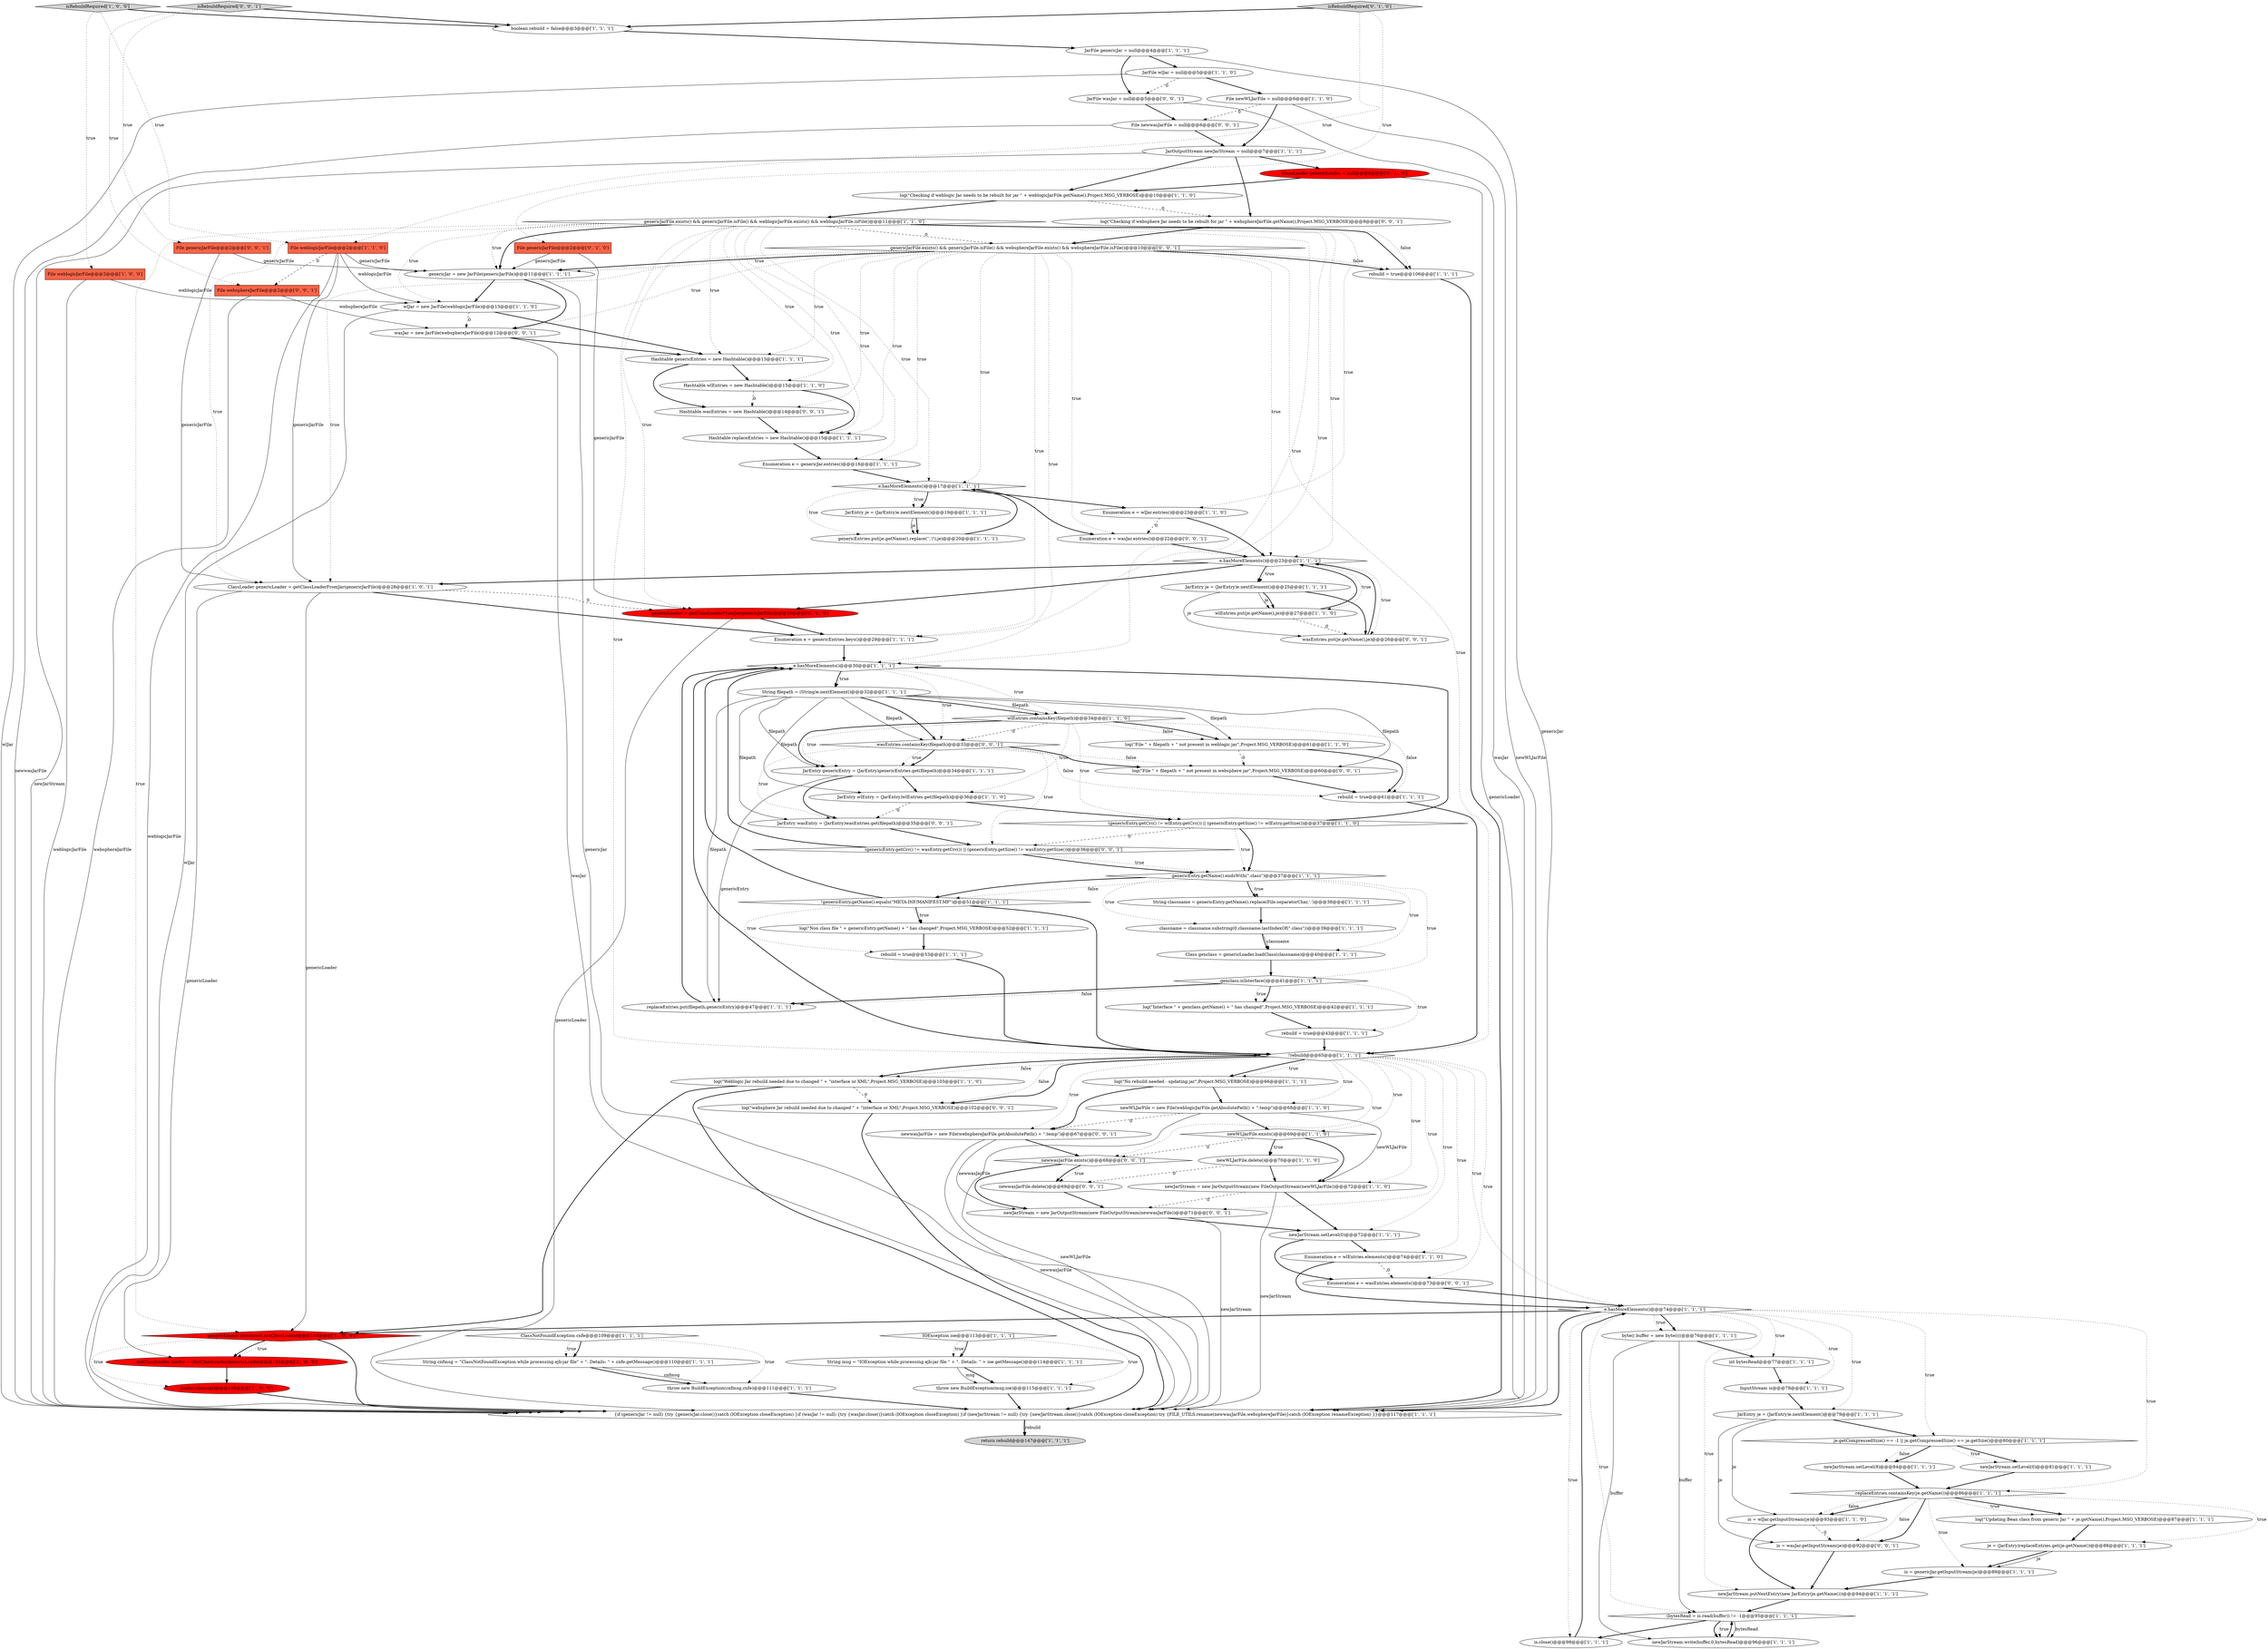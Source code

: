 digraph {
75 [style = filled, label = "File newWLJarFile = null@@@6@@@['1', '1', '0']", fillcolor = white, shape = ellipse image = "AAA0AAABBB1BBB"];
42 [style = filled, label = "loader.cleanup()@@@106@@@['1', '0', '0']", fillcolor = red, shape = ellipse image = "AAA1AAABBB1BBB"];
10 [style = filled, label = "File weblogicJarFile@@@2@@@['1', '0', '0']", fillcolor = tomato, shape = box image = "AAA0AAABBB1BBB"];
89 [style = filled, label = "log(\"File \" + filepath + \" not present in websphere jar\",Project.MSG_VERBOSE)@@@60@@@['0', '0', '1']", fillcolor = white, shape = ellipse image = "AAA0AAABBB3BBB"];
70 [style = filled, label = "rebuild = true@@@43@@@['1', '1', '1']", fillcolor = white, shape = ellipse image = "AAA0AAABBB1BBB"];
35 [style = filled, label = "JarEntry genericEntry = (JarEntry)genericEntries.get(filepath)@@@34@@@['1', '1', '1']", fillcolor = white, shape = ellipse image = "AAA0AAABBB1BBB"];
39 [style = filled, label = "wlEntries.put(je.getName(),je)@@@27@@@['1', '1', '0']", fillcolor = white, shape = ellipse image = "AAA0AAABBB1BBB"];
20 [style = filled, label = "isRebuildRequired['1', '0', '0']", fillcolor = lightgray, shape = diamond image = "AAA0AAABBB1BBB"];
0 [style = filled, label = "String cnfmsg = \"ClassNotFoundException while processing ejb-jar file\" + \". Details: \" + cnfe.getMessage()@@@110@@@['1', '1', '1']", fillcolor = white, shape = ellipse image = "AAA0AAABBB1BBB"];
44 [style = filled, label = "log(\"Updating Bean class from generic Jar \" + je.getName(),Project.MSG_VERBOSE)@@@87@@@['1', '1', '1']", fillcolor = white, shape = ellipse image = "AAA0AAABBB1BBB"];
23 [style = filled, label = "Enumeration e = genericEntries.keys()@@@29@@@['1', '1', '1']", fillcolor = white, shape = ellipse image = "AAA0AAABBB1BBB"];
78 [style = filled, label = "classname = classname.substring(0,classname.lastIndexOf(\".class\"))@@@39@@@['1', '1', '1']", fillcolor = white, shape = ellipse image = "AAA0AAABBB1BBB"];
80 [style = filled, label = "Enumeration e = wlJar.entries()@@@23@@@['1', '1', '0']", fillcolor = white, shape = ellipse image = "AAA0AAABBB1BBB"];
106 [style = filled, label = "wasEntries.put(je.getName(),je)@@@26@@@['0', '0', '1']", fillcolor = white, shape = ellipse image = "AAA0AAABBB3BBB"];
19 [style = filled, label = "IOException ioe@@@113@@@['1', '1', '1']", fillcolor = white, shape = diamond image = "AAA0AAABBB1BBB"];
82 [style = filled, label = "File genericJarFile@@@2@@@['0', '1', '0']", fillcolor = tomato, shape = box image = "AAA0AAABBB2BBB"];
85 [style = filled, label = "isRebuildRequired['0', '1', '0']", fillcolor = lightgray, shape = diamond image = "AAA0AAABBB2BBB"];
18 [style = filled, label = "log(\"No rebuild needed - updating jar\",Project.MSG_VERBOSE)@@@66@@@['1', '1', '1']", fillcolor = white, shape = ellipse image = "AAA0AAABBB1BBB"];
2 [style = filled, label = "throw new BuildException(msg,ioe)@@@115@@@['1', '1', '1']", fillcolor = white, shape = ellipse image = "AAA0AAABBB1BBB"];
47 [style = filled, label = "newJarStream.setLevel(0)@@@72@@@['1', '1', '1']", fillcolor = white, shape = ellipse image = "AAA0AAABBB1BBB"];
5 [style = filled, label = "e.hasMoreElements()@@@30@@@['1', '1', '1']", fillcolor = white, shape = diamond image = "AAA0AAABBB1BBB"];
79 [style = filled, label = "newJarStream.setLevel(9)@@@84@@@['1', '1', '1']", fillcolor = white, shape = ellipse image = "AAA0AAABBB1BBB"];
21 [style = filled, label = "is = genericJar.getInputStream(je)@@@89@@@['1', '1', '1']", fillcolor = white, shape = ellipse image = "AAA0AAABBB1BBB"];
64 [style = filled, label = "genericJar = new JarFile(genericJarFile)@@@11@@@['1', '1', '1']", fillcolor = white, shape = ellipse image = "AAA0AAABBB1BBB"];
16 [style = filled, label = "JarEntry je = (JarEntry)e.nextElement()@@@79@@@['1', '1', '1']", fillcolor = white, shape = ellipse image = "AAA0AAABBB1BBB"];
28 [style = filled, label = "genericJarFile.exists() && genericJarFile.isFile() && weblogicJarFile.exists() && weblogicJarFile.isFile()@@@11@@@['1', '1', '0']", fillcolor = white, shape = diamond image = "AAA0AAABBB1BBB"];
43 [style = filled, label = "is.close()@@@98@@@['1', '1', '1']", fillcolor = white, shape = ellipse image = "AAA0AAABBB1BBB"];
8 [style = filled, label = "AntClassLoader loader = (AntClassLoader)genericLoader@@@105@@@['1', '0', '0']", fillcolor = red, shape = ellipse image = "AAA1AAABBB1BBB"];
48 [style = filled, label = "newJarStream.putNextEntry(new JarEntry(je.getName()))@@@94@@@['1', '1', '1']", fillcolor = white, shape = ellipse image = "AAA0AAABBB1BBB"];
71 [style = filled, label = "rebuild = true@@@53@@@['1', '1', '1']", fillcolor = white, shape = ellipse image = "AAA0AAABBB1BBB"];
14 [style = filled, label = "boolean rebuild = false@@@3@@@['1', '1', '1']", fillcolor = white, shape = ellipse image = "AAA0AAABBB1BBB"];
59 [style = filled, label = "byte(( buffer = new byte((((@@@76@@@['1', '1', '1']", fillcolor = white, shape = ellipse image = "AAA0AAABBB1BBB"];
81 [style = filled, label = "is = wlJar.getInputStream(je)@@@93@@@['1', '1', '0']", fillcolor = white, shape = ellipse image = "AAA0AAABBB1BBB"];
98 [style = filled, label = "Hashtable wasEntries = new Hashtable()@@@14@@@['0', '0', '1']", fillcolor = white, shape = ellipse image = "AAA0AAABBB3BBB"];
72 [style = filled, label = "newJarStream.setLevel(0)@@@81@@@['1', '1', '1']", fillcolor = white, shape = ellipse image = "AAA0AAABBB1BBB"];
104 [style = filled, label = "newwasJarFile = new File(websphereJarFile.getAbsolutePath() + \".temp\")@@@67@@@['0', '0', '1']", fillcolor = white, shape = ellipse image = "AAA0AAABBB3BBB"];
58 [style = filled, label = "JarFile genericJar = null@@@4@@@['1', '1', '1']", fillcolor = white, shape = ellipse image = "AAA0AAABBB1BBB"];
53 [style = filled, label = "!genericEntry.getName().equals(\"META-INF/MANIFEST.MF\")@@@51@@@['1', '1', '1']", fillcolor = white, shape = diamond image = "AAA0AAABBB1BBB"];
4 [style = filled, label = "log(\"Checking if weblogic Jar needs to be rebuilt for jar \" + weblogicJarFile.getName(),Project.MSG_VERBOSE)@@@10@@@['1', '1', '0']", fillcolor = white, shape = ellipse image = "AAA0AAABBB1BBB"];
45 [style = filled, label = "(bytesRead = is.read(buffer)) != -1@@@95@@@['1', '1', '1']", fillcolor = white, shape = diamond image = "AAA0AAABBB1BBB"];
12 [style = filled, label = "newJarStream.write(buffer,0,bytesRead)@@@96@@@['1', '1', '1']", fillcolor = white, shape = ellipse image = "AAA0AAABBB1BBB"];
34 [style = filled, label = "newWLJarFile.exists()@@@69@@@['1', '1', '0']", fillcolor = white, shape = diamond image = "AAA0AAABBB1BBB"];
93 [style = filled, label = "JarFile wasJar = null@@@5@@@['0', '0', '1']", fillcolor = white, shape = ellipse image = "AAA0AAABBB3BBB"];
33 [style = filled, label = "(genericEntry.getCrc() != wlEntry.getCrc()) || (genericEntry.getSize() != wlEntry.getSize())@@@37@@@['1', '1', '0']", fillcolor = white, shape = diamond image = "AAA0AAABBB1BBB"];
91 [style = filled, label = "newwasJarFile.delete()@@@69@@@['0', '0', '1']", fillcolor = white, shape = ellipse image = "AAA0AAABBB3BBB"];
11 [style = filled, label = "int bytesRead@@@77@@@['1', '1', '1']", fillcolor = white, shape = ellipse image = "AAA0AAABBB1BBB"];
49 [style = filled, label = "log(\"Non class file \" + genericEntry.getName() + \" has changed\",Project.MSG_VERBOSE)@@@52@@@['1', '1', '1']", fillcolor = white, shape = ellipse image = "AAA0AAABBB1BBB"];
67 [style = filled, label = "Hashtable wlEntries = new Hashtable()@@@15@@@['1', '1', '0']", fillcolor = white, shape = ellipse image = "AAA0AAABBB1BBB"];
74 [style = filled, label = "rebuild = true@@@61@@@['1', '1', '1']", fillcolor = white, shape = ellipse image = "AAA0AAABBB1BBB"];
86 [style = filled, label = "wasJar = new JarFile(websphereJarFile)@@@12@@@['0', '0', '1']", fillcolor = white, shape = ellipse image = "AAA0AAABBB3BBB"];
103 [style = filled, label = "Enumeration e = wasEntries.elements()@@@73@@@['0', '0', '1']", fillcolor = white, shape = ellipse image = "AAA0AAABBB3BBB"];
63 [style = filled, label = "genclass.isInterface()@@@41@@@['1', '1', '1']", fillcolor = white, shape = diamond image = "AAA0AAABBB1BBB"];
68 [style = filled, label = "File weblogicJarFile@@@2@@@['1', '1', '0']", fillcolor = tomato, shape = box image = "AAA0AAABBB1BBB"];
29 [style = filled, label = "JarEntry je = (JarEntry)e.nextElement()@@@19@@@['1', '1', '1']", fillcolor = white, shape = ellipse image = "AAA0AAABBB1BBB"];
101 [style = filled, label = "log(\"Checking if websphere Jar needs to be rebuilt for jar \" + websphereJarFile.getName(),Project.MSG_VERBOSE)@@@9@@@['0', '0', '1']", fillcolor = white, shape = ellipse image = "AAA0AAABBB3BBB"];
31 [style = filled, label = "!rebuild@@@65@@@['1', '1', '1']", fillcolor = white, shape = diamond image = "AAA0AAABBB1BBB"];
36 [style = filled, label = "replaceEntries.put(filepath,genericEntry)@@@47@@@['1', '1', '1']", fillcolor = white, shape = ellipse image = "AAA0AAABBB1BBB"];
26 [style = filled, label = "ClassNotFoundException cnfe@@@109@@@['1', '1', '1']", fillcolor = white, shape = diamond image = "AAA0AAABBB1BBB"];
88 [style = filled, label = "log(\"websphere Jar rebuild needed due to changed \" + \"interface or XML\",Project.MSG_VERBOSE)@@@102@@@['0', '0', '1']", fillcolor = white, shape = ellipse image = "AAA0AAABBB3BBB"];
52 [style = filled, label = "log(\"File \" + filepath + \" not present in weblogic jar\",Project.MSG_VERBOSE)@@@61@@@['1', '1', '0']", fillcolor = white, shape = ellipse image = "AAA0AAABBB1BBB"];
87 [style = filled, label = "newwasJarFile.exists()@@@68@@@['0', '0', '1']", fillcolor = white, shape = diamond image = "AAA0AAABBB3BBB"];
27 [style = filled, label = "log(\"Interface \" + genclass.getName() + \" has changed\",Project.MSG_VERBOSE)@@@42@@@['1', '1', '1']", fillcolor = white, shape = ellipse image = "AAA0AAABBB1BBB"];
9 [style = filled, label = "Hashtable replaceEntries = new Hashtable()@@@15@@@['1', '1', '1']", fillcolor = white, shape = ellipse image = "AAA0AAABBB1BBB"];
69 [style = filled, label = "Enumeration e = wlEntries.elements()@@@74@@@['1', '1', '0']", fillcolor = white, shape = ellipse image = "AAA0AAABBB1BBB"];
32 [style = filled, label = "genericEntry.getName().endsWith(\".class\")@@@37@@@['1', '1', '1']", fillcolor = white, shape = diamond image = "AAA0AAABBB1BBB"];
90 [style = filled, label = "(genericEntry.getCrc() != wasEntry.getCrc()) || (genericEntry.getSize() != wasEntry.getSize())@@@36@@@['0', '0', '1']", fillcolor = white, shape = diamond image = "AAA0AAABBB3BBB"];
1 [style = filled, label = "Enumeration e = genericJar.entries()@@@16@@@['1', '1', '1']", fillcolor = white, shape = ellipse image = "AAA0AAABBB1BBB"];
55 [style = filled, label = "Hashtable genericEntries = new Hashtable()@@@13@@@['1', '1', '1']", fillcolor = white, shape = ellipse image = "AAA0AAABBB1BBB"];
60 [style = filled, label = "genericLoader instanceof AntClassLoader@@@104@@@['1', '0', '0']", fillcolor = red, shape = diamond image = "AAA1AAABBB1BBB"];
37 [style = filled, label = "rebuild = true@@@106@@@['1', '1', '1']", fillcolor = white, shape = ellipse image = "AAA0AAABBB1BBB"];
38 [style = filled, label = "e.hasMoreElements()@@@74@@@['1', '1', '1']", fillcolor = white, shape = diamond image = "AAA0AAABBB1BBB"];
94 [style = filled, label = "File genericJarFile@@@2@@@['0', '0', '1']", fillcolor = tomato, shape = box image = "AAA0AAABBB3BBB"];
105 [style = filled, label = "is = wasJar.getInputStream(je)@@@92@@@['0', '0', '1']", fillcolor = white, shape = ellipse image = "AAA0AAABBB3BBB"];
3 [style = filled, label = "newJarStream = new JarOutputStream(new FileOutputStream(newWLJarFile))@@@72@@@['1', '1', '0']", fillcolor = white, shape = ellipse image = "AAA0AAABBB1BBB"];
96 [style = filled, label = "genericJarFile.exists() && genericJarFile.isFile() && websphereJarFile.exists() && websphereJarFile.isFile()@@@10@@@['0', '0', '1']", fillcolor = white, shape = diamond image = "AAA0AAABBB3BBB"];
24 [style = filled, label = "JarOutputStream newJarStream = null@@@7@@@['1', '1', '1']", fillcolor = white, shape = ellipse image = "AAA0AAABBB1BBB"];
30 [style = filled, label = "e.hasMoreElements()@@@17@@@['1', '1', '1']", fillcolor = white, shape = diamond image = "AAA0AAABBB1BBB"];
54 [style = filled, label = "InputStream is@@@78@@@['1', '1', '1']", fillcolor = white, shape = ellipse image = "AAA0AAABBB1BBB"];
15 [style = filled, label = "replaceEntries.containsKey(je.getName())@@@86@@@['1', '1', '1']", fillcolor = white, shape = diamond image = "AAA0AAABBB1BBB"];
7 [style = filled, label = "String classname = genericEntry.getName().replace(File.separatorChar,'.')@@@38@@@['1', '1', '1']", fillcolor = white, shape = ellipse image = "AAA0AAABBB1BBB"];
100 [style = filled, label = "isRebuildRequired['0', '0', '1']", fillcolor = lightgray, shape = diamond image = "AAA0AAABBB3BBB"];
95 [style = filled, label = "Enumeration e = wasJar.entries()@@@22@@@['0', '0', '1']", fillcolor = white, shape = ellipse image = "AAA0AAABBB3BBB"];
56 [style = filled, label = "{if (genericJar != null) {try {genericJar.close()}catch (IOException closeException) }if (wasJar != null) {try {wasJar.close()}catch (IOException closeException) }if (newJarStream != null) {try {newJarStream.close()}catch (IOException closeException) try {FILE_UTILS.rename(newwasJarFile,websphereJarFile)}catch (IOException renameException) }}@@@117@@@['1', '1', '1']", fillcolor = white, shape = ellipse image = "AAA0AAABBB1BBB"];
6 [style = filled, label = "genericEntries.put(je.getName().replace('\','/'),je)@@@20@@@['1', '1', '1']", fillcolor = white, shape = ellipse image = "AAA0AAABBB1BBB"];
57 [style = filled, label = "Class genclass = genericLoader.loadClass(classname)@@@40@@@['1', '1', '1']", fillcolor = white, shape = ellipse image = "AAA0AAABBB1BBB"];
50 [style = filled, label = "je.getCompressedSize() == -1 || je.getCompressedSize() == je.getSize()@@@80@@@['1', '1', '1']", fillcolor = white, shape = diamond image = "AAA0AAABBB1BBB"];
62 [style = filled, label = "newWLJarFile = new File(weblogicJarFile.getAbsolutePath() + \".temp\")@@@68@@@['1', '1', '0']", fillcolor = white, shape = ellipse image = "AAA0AAABBB1BBB"];
83 [style = filled, label = "ClassLoader genericLoader = null@@@8@@@['0', '1', '0']", fillcolor = red, shape = ellipse image = "AAA1AAABBB2BBB"];
17 [style = filled, label = "String msg = \"IOException while processing ejb-jar file \" + \". Details: \" + ioe.getMessage()@@@114@@@['1', '1', '1']", fillcolor = white, shape = ellipse image = "AAA0AAABBB1BBB"];
99 [style = filled, label = "File newwasJarFile = null@@@6@@@['0', '0', '1']", fillcolor = white, shape = ellipse image = "AAA0AAABBB3BBB"];
40 [style = filled, label = "String filepath = (String)e.nextElement()@@@32@@@['1', '1', '1']", fillcolor = white, shape = ellipse image = "AAA0AAABBB1BBB"];
102 [style = filled, label = "wasEntries.containsKey(filepath)@@@33@@@['0', '0', '1']", fillcolor = white, shape = diamond image = "AAA0AAABBB3BBB"];
51 [style = filled, label = "JarEntry wlEntry = (JarEntry)wlEntries.get(filepath)@@@36@@@['1', '1', '0']", fillcolor = white, shape = ellipse image = "AAA0AAABBB1BBB"];
41 [style = filled, label = "wlJar = new JarFile(weblogicJarFile)@@@13@@@['1', '1', '0']", fillcolor = white, shape = ellipse image = "AAA0AAABBB1BBB"];
107 [style = filled, label = "File websphereJarFile@@@2@@@['0', '0', '1']", fillcolor = tomato, shape = box image = "AAA0AAABBB3BBB"];
61 [style = filled, label = "ClassLoader genericLoader = getClassLoaderFromJar(genericJarFile)@@@28@@@['1', '0', '1']", fillcolor = white, shape = ellipse image = "AAA0AAABBB1BBB"];
92 [style = filled, label = "newJarStream = new JarOutputStream(new FileOutputStream(newwasJarFile))@@@71@@@['0', '0', '1']", fillcolor = white, shape = ellipse image = "AAA0AAABBB3BBB"];
13 [style = filled, label = "return rebuild@@@147@@@['1', '1', '1']", fillcolor = lightgray, shape = ellipse image = "AAA0AAABBB1BBB"];
66 [style = filled, label = "JarFile wlJar = null@@@5@@@['1', '1', '0']", fillcolor = white, shape = ellipse image = "AAA0AAABBB1BBB"];
76 [style = filled, label = "throw new BuildException(cnfmsg,cnfe)@@@111@@@['1', '1', '1']", fillcolor = white, shape = ellipse image = "AAA0AAABBB1BBB"];
77 [style = filled, label = "wlEntries.containsKey(filepath)@@@34@@@['1', '1', '0']", fillcolor = white, shape = diamond image = "AAA0AAABBB1BBB"];
84 [style = filled, label = "genericLoader = getClassLoaderFromJar(genericJarFile)@@@29@@@['0', '1', '0']", fillcolor = red, shape = ellipse image = "AAA1AAABBB2BBB"];
22 [style = filled, label = "e.hasMoreElements()@@@23@@@['1', '1', '1']", fillcolor = white, shape = diamond image = "AAA0AAABBB1BBB"];
46 [style = filled, label = "je = (JarEntry)replaceEntries.get(je.getName())@@@88@@@['1', '1', '1']", fillcolor = white, shape = ellipse image = "AAA0AAABBB1BBB"];
97 [style = filled, label = "JarEntry wasEntry = (JarEntry)wasEntries.get(filepath)@@@35@@@['0', '0', '1']", fillcolor = white, shape = ellipse image = "AAA0AAABBB3BBB"];
73 [style = filled, label = "log(\"Weblogic Jar rebuild needed due to changed \" + \"interface or XML\",Project.MSG_VERBOSE)@@@103@@@['1', '1', '0']", fillcolor = white, shape = ellipse image = "AAA0AAABBB1BBB"];
25 [style = filled, label = "JarEntry je = (JarEntry)e.nextElement()@@@25@@@['1', '1', '1']", fillcolor = white, shape = ellipse image = "AAA0AAABBB1BBB"];
65 [style = filled, label = "newWLJarFile.delete()@@@70@@@['1', '1', '0']", fillcolor = white, shape = ellipse image = "AAA0AAABBB1BBB"];
32->53 [style = bold, label=""];
60->8 [style = dotted, label="true"];
69->38 [style = bold, label=""];
12->45 [style = bold, label=""];
84->56 [style = solid, label="genericLoader"];
32->63 [style = dotted, label="true"];
35->97 [style = bold, label=""];
96->5 [style = dotted, label="true"];
31->87 [style = dotted, label="true"];
74->31 [style = bold, label=""];
21->48 [style = bold, label=""];
47->69 [style = bold, label=""];
64->86 [style = bold, label=""];
96->86 [style = dotted, label="true"];
35->36 [style = solid, label="genericEntry"];
98->9 [style = bold, label=""];
15->21 [style = dotted, label="true"];
68->61 [style = solid, label="genericJarFile"];
1->30 [style = bold, label=""];
72->15 [style = bold, label=""];
63->36 [style = bold, label=""];
83->4 [style = bold, label=""];
85->14 [style = bold, label=""];
30->29 [style = bold, label=""];
34->65 [style = dotted, label="true"];
79->15 [style = bold, label=""];
28->96 [style = dashed, label="0"];
87->92 [style = bold, label=""];
31->104 [style = dotted, label="true"];
67->9 [style = bold, label=""];
44->46 [style = bold, label=""];
89->74 [style = bold, label=""];
29->6 [style = bold, label=""];
28->30 [style = dotted, label="true"];
46->21 [style = bold, label=""];
38->16 [style = dotted, label="true"];
20->68 [style = dotted, label="true"];
57->63 [style = bold, label=""];
54->16 [style = bold, label=""];
45->43 [style = bold, label=""];
38->15 [style = dotted, label="true"];
82->84 [style = solid, label="genericJarFile"];
38->48 [style = dotted, label="true"];
50->79 [style = dotted, label="false"];
87->91 [style = dotted, label="true"];
102->74 [style = dotted, label="false"];
45->12 [style = solid, label="bytesRead"];
38->56 [style = bold, label=""];
47->103 [style = bold, label=""];
28->64 [style = dotted, label="true"];
96->9 [style = dotted, label="true"];
31->34 [style = dotted, label="true"];
52->74 [style = bold, label=""];
102->89 [style = dotted, label="false"];
31->92 [style = dotted, label="true"];
37->56 [style = bold, label=""];
39->106 [style = dashed, label="0"];
70->31 [style = bold, label=""];
31->3 [style = dotted, label="true"];
73->56 [style = bold, label=""];
29->6 [style = solid, label="je"];
28->5 [style = dotted, label="true"];
77->51 [style = dotted, label="true"];
4->101 [style = dashed, label="0"];
73->60 [style = bold, label=""];
40->97 [style = solid, label="filepath"];
53->49 [style = dotted, label="true"];
41->86 [style = dashed, label="0"];
22->25 [style = bold, label=""];
32->53 [style = dotted, label="false"];
77->102 [style = dashed, label="0"];
28->37 [style = bold, label=""];
66->56 [style = solid, label="wlJar"];
73->88 [style = dashed, label="0"];
41->56 [style = solid, label="wlJar"];
81->48 [style = bold, label=""];
33->32 [style = dotted, label="true"];
19->17 [style = dotted, label="true"];
75->24 [style = bold, label=""];
99->24 [style = bold, label=""];
63->27 [style = bold, label=""];
94->61 [style = solid, label="genericJarFile"];
96->37 [style = bold, label=""];
55->98 [style = bold, label=""];
28->80 [style = dotted, label="true"];
30->6 [style = dotted, label="true"];
15->81 [style = bold, label=""];
68->64 [style = solid, label="genericJarFile"];
77->52 [style = dotted, label="false"];
52->89 [style = dashed, label="0"];
105->48 [style = bold, label=""];
92->47 [style = bold, label=""];
20->14 [style = bold, label=""];
32->7 [style = bold, label=""];
66->93 [style = dashed, label="0"];
40->102 [style = solid, label="filepath"];
31->103 [style = dotted, label="true"];
104->92 [style = solid, label="newwasJarFile"];
86->55 [style = bold, label=""];
24->56 [style = solid, label="newJarStream"];
51->97 [style = dashed, label="0"];
62->56 [style = solid, label="newWLJarFile"];
28->37 [style = dotted, label="false"];
60->42 [style = dotted, label="true"];
25->106 [style = bold, label=""];
39->22 [style = bold, label=""];
87->91 [style = bold, label=""];
58->56 [style = solid, label="genericJar"];
10->41 [style = solid, label="weblogicJarFile"];
107->86 [style = solid, label="websphereJarFile"];
30->29 [style = dotted, label="true"];
77->33 [style = dotted, label="true"];
26->0 [style = bold, label=""];
96->98 [style = dotted, label="true"];
59->11 [style = bold, label=""];
63->70 [style = dotted, label="true"];
49->71 [style = bold, label=""];
75->99 [style = dashed, label="0"];
40->52 [style = solid, label="filepath"];
7->78 [style = bold, label=""];
17->2 [style = bold, label=""];
42->56 [style = bold, label=""];
56->13 [style = bold, label=""];
62->3 [style = solid, label="newWLJarFile"];
77->35 [style = dotted, label="true"];
22->61 [style = bold, label=""];
58->93 [style = bold, label=""];
20->10 [style = dotted, label="true"];
28->9 [style = dotted, label="true"];
3->92 [style = dashed, label="0"];
28->84 [style = dotted, label="true"];
62->104 [style = dashed, label="0"];
28->23 [style = dotted, label="true"];
64->56 [style = solid, label="genericJar"];
0->76 [style = solid, label="cnfmsg"];
96->61 [style = dotted, label="true"];
59->45 [style = solid, label="buffer"];
25->106 [style = solid, label="je"];
50->72 [style = bold, label=""];
96->31 [style = dotted, label="true"];
9->1 [style = bold, label=""];
90->5 [style = bold, label=""];
17->2 [style = solid, label="msg"];
64->41 [style = bold, label=""];
38->50 [style = dotted, label="true"];
15->81 [style = dotted, label="false"];
35->51 [style = bold, label=""];
27->70 [style = bold, label=""];
28->41 [style = dotted, label="true"];
85->68 [style = dotted, label="true"];
102->35 [style = dotted, label="true"];
33->90 [style = dashed, label="0"];
67->98 [style = dashed, label="0"];
34->87 [style = dashed, label="0"];
60->56 [style = bold, label=""];
38->59 [style = bold, label=""];
25->39 [style = solid, label="je"];
38->54 [style = dotted, label="true"];
68->41 [style = solid, label="weblogicJarFile"];
77->35 [style = bold, label=""];
40->89 [style = solid, label="filepath"];
71->31 [style = bold, label=""];
61->8 [style = solid, label="genericLoader"];
31->47 [style = dotted, label="true"];
25->39 [style = bold, label=""];
40->77 [style = solid, label="filepath"];
23->5 [style = bold, label=""];
24->101 [style = bold, label=""];
76->56 [style = bold, label=""];
26->76 [style = dotted, label="true"];
104->56 [style = solid, label="newwasJarFile"];
78->57 [style = solid, label="classname"];
86->56 [style = solid, label="wasJar"];
92->56 [style = solid, label="newJarStream"];
32->57 [style = dotted, label="true"];
16->81 [style = solid, label="je"];
80->22 [style = bold, label=""];
93->56 [style = solid, label="wasJar"];
22->25 [style = dotted, label="true"];
63->27 [style = dotted, label="true"];
94->64 [style = solid, label="genericJarFile"];
68->56 [style = solid, label="weblogicJarFile"];
32->7 [style = dotted, label="true"];
31->69 [style = dotted, label="true"];
15->44 [style = bold, label=""];
15->44 [style = dotted, label="true"];
3->47 [style = bold, label=""];
81->105 [style = dashed, label="0"];
14->58 [style = bold, label=""];
19->17 [style = bold, label=""];
60->8 [style = bold, label=""];
33->5 [style = bold, label=""];
30->95 [style = bold, label=""];
106->22 [style = bold, label=""];
28->1 [style = dotted, label="true"];
31->18 [style = dotted, label="true"];
96->22 [style = dotted, label="true"];
40->102 [style = bold, label=""];
96->1 [style = dotted, label="true"];
34->65 [style = bold, label=""];
16->50 [style = bold, label=""];
95->22 [style = bold, label=""];
103->38 [style = bold, label=""];
58->66 [style = bold, label=""];
101->96 [style = bold, label=""];
5->102 [style = dotted, label="true"];
90->32 [style = dotted, label="true"];
66->75 [style = bold, label=""];
28->64 [style = bold, label=""];
43->38 [style = bold, label=""];
32->78 [style = dotted, label="true"];
31->88 [style = dotted, label="false"];
61->23 [style = bold, label=""];
65->91 [style = dashed, label="0"];
40->51 [style = solid, label="filepath"];
28->60 [style = dotted, label="true"];
100->107 [style = dotted, label="true"];
28->22 [style = dotted, label="true"];
62->34 [style = bold, label=""];
55->67 [style = bold, label=""];
96->64 [style = bold, label=""];
33->32 [style = bold, label=""];
36->5 [style = bold, label=""];
56->13 [style = solid, label="rebuild"];
38->45 [style = dotted, label="true"];
5->40 [style = bold, label=""];
59->12 [style = solid, label="buffer"];
40->35 [style = solid, label="filepath"];
97->90 [style = bold, label=""];
69->103 [style = dashed, label="0"];
96->30 [style = dotted, label="true"];
102->90 [style = dotted, label="true"];
11->54 [style = bold, label=""];
22->84 [style = bold, label=""];
31->88 [style = bold, label=""];
18->104 [style = bold, label=""];
91->92 [style = bold, label=""];
88->56 [style = bold, label=""];
96->37 [style = dotted, label="false"];
102->97 [style = dotted, label="true"];
5->77 [style = dotted, label="true"];
96->64 [style = dotted, label="true"];
84->23 [style = bold, label=""];
100->94 [style = dotted, label="true"];
61->84 [style = dashed, label="0"];
28->31 [style = dotted, label="true"];
65->3 [style = bold, label=""];
15->105 [style = bold, label=""];
5->40 [style = dotted, label="true"];
10->56 [style = solid, label="weblogicJarFile"];
31->62 [style = dotted, label="true"];
83->56 [style = solid, label="genericLoader"];
41->55 [style = bold, label=""];
53->5 [style = bold, label=""];
19->2 [style = dotted, label="true"];
96->55 [style = dotted, label="true"];
22->39 [style = dotted, label="true"];
15->105 [style = dotted, label="false"];
30->80 [style = bold, label=""];
90->32 [style = bold, label=""];
22->106 [style = dotted, label="true"];
53->71 [style = dotted, label="true"];
3->56 [style = solid, label="newJarStream"];
40->77 [style = bold, label=""];
82->64 [style = solid, label="genericJarFile"];
31->18 [style = bold, label=""];
38->59 [style = dotted, label="true"];
100->14 [style = bold, label=""];
96->95 [style = dotted, label="true"];
38->60 [style = bold, label=""];
53->31 [style = bold, label=""];
15->46 [style = dotted, label="true"];
68->107 [style = dashed, label="0"];
28->67 [style = dotted, label="true"];
38->11 [style = dotted, label="true"];
4->28 [style = bold, label=""];
45->12 [style = bold, label=""];
0->76 [style = bold, label=""];
53->49 [style = bold, label=""];
102->89 [style = bold, label=""];
104->87 [style = bold, label=""];
107->56 [style = solid, label="websphereJarFile"];
78->57 [style = bold, label=""];
102->35 [style = bold, label=""];
24->4 [style = bold, label=""];
18->62 [style = bold, label=""];
48->45 [style = bold, label=""];
8->42 [style = bold, label=""];
61->60 [style = solid, label="genericLoader"];
99->56 [style = solid, label="newwasJarFile"];
5->31 [style = bold, label=""];
63->36 [style = dotted, label="false"];
38->43 [style = dotted, label="true"];
34->3 [style = bold, label=""];
28->55 [style = dotted, label="true"];
77->74 [style = dotted, label="false"];
50->79 [style = bold, label=""];
77->52 [style = bold, label=""];
31->38 [style = dotted, label="true"];
75->56 [style = solid, label="newWLJarFile"];
31->73 [style = dotted, label="false"];
45->12 [style = dotted, label="true"];
96->23 [style = dotted, label="true"];
85->82 [style = dotted, label="true"];
24->83 [style = bold, label=""];
80->95 [style = dashed, label="0"];
2->56 [style = bold, label=""];
16->105 [style = solid, label="je"];
31->73 [style = bold, label=""];
93->99 [style = bold, label=""];
40->36 [style = solid, label="filepath"];
50->72 [style = dotted, label="true"];
28->61 [style = dotted, label="true"];
26->0 [style = dotted, label="true"];
46->21 [style = solid, label="je"];
51->33 [style = bold, label=""];
6->30 [style = bold, label=""];
}
